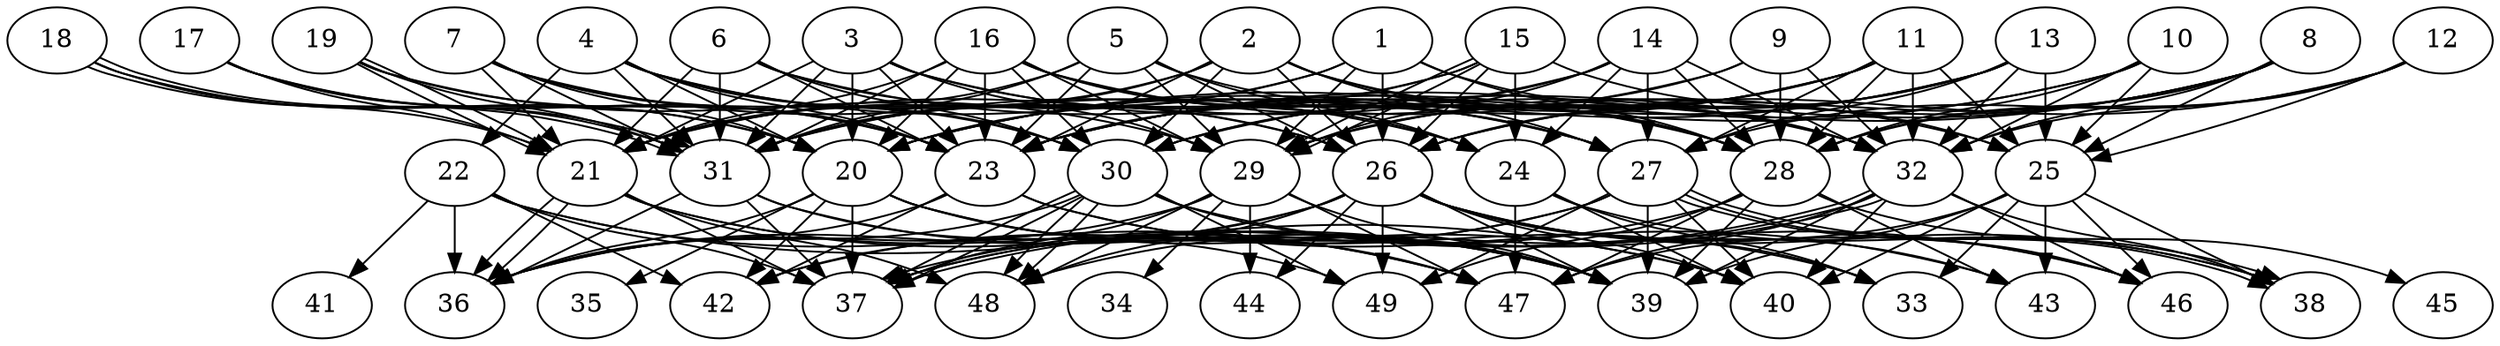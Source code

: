 // DAG (tier=3-complex, mode=compute, n=49, ccr=0.478, fat=0.825, density=0.791, regular=0.268, jump=0.235, mindata=1048576, maxdata=16777216)
// DAG automatically generated by daggen at Sun Aug 24 16:33:35 2025
// /home/ermia/Project/Environments/daggen/bin/daggen --dot --ccr 0.478 --fat 0.825 --regular 0.268 --density 0.791 --jump 0.235 --mindata 1048576 --maxdata 16777216 -n 49 
digraph G {
  1 [size="4311161011270729216", alpha="0.01", expect_size="2155580505635364608"]
  1 -> 21 [size ="1668685525680128"]
  1 -> 26 [size ="1668685525680128"]
  1 -> 28 [size ="1668685525680128"]
  1 -> 29 [size ="1668685525680128"]
  1 -> 31 [size ="1668685525680128"]
  1 -> 32 [size ="1668685525680128"]
  2 [size="2810047343815310", alpha="0.01", expect_size="1405023671907655"]
  2 -> 21 [size ="78239842172928"]
  2 -> 23 [size ="78239842172928"]
  2 -> 26 [size ="78239842172928"]
  2 -> 27 [size ="78239842172928"]
  2 -> 28 [size ="78239842172928"]
  2 -> 30 [size ="78239842172928"]
  2 -> 31 [size ="78239842172928"]
  2 -> 32 [size ="78239842172928"]
  3 [size="803286383196370894848", alpha="0.16", expect_size="401643191598185447424"]
  3 -> 20 [size ="691305889923072"]
  3 -> 21 [size ="691305889923072"]
  3 -> 23 [size ="691305889923072"]
  3 -> 27 [size ="691305889923072"]
  3 -> 29 [size ="691305889923072"]
  3 -> 31 [size ="691305889923072"]
  3 -> 32 [size ="691305889923072"]
  4 [size="2910635694070858240", alpha="0.10", expect_size="1455317847035429120"]
  4 -> 20 [size ="1280487666483200"]
  4 -> 22 [size ="1280487666483200"]
  4 -> 23 [size ="1280487666483200"]
  4 -> 26 [size ="1280487666483200"]
  4 -> 27 [size ="1280487666483200"]
  4 -> 30 [size ="1280487666483200"]
  4 -> 31 [size ="1280487666483200"]
  5 [size="152257789912120192", alpha="0.13", expect_size="76128894956060096"]
  5 -> 21 [size ="59756760793088"]
  5 -> 23 [size ="59756760793088"]
  5 -> 24 [size ="59756760793088"]
  5 -> 26 [size ="59756760793088"]
  5 -> 28 [size ="59756760793088"]
  5 -> 29 [size ="59756760793088"]
  5 -> 31 [size ="59756760793088"]
  6 [size="3527254124461680", alpha="0.13", expect_size="1763627062230840"]
  6 -> 21 [size ="64923832942592"]
  6 -> 23 [size ="64923832942592"]
  6 -> 26 [size ="64923832942592"]
  6 -> 28 [size ="64923832942592"]
  6 -> 30 [size ="64923832942592"]
  6 -> 31 [size ="64923832942592"]
  7 [size="51473561308355176", alpha="0.12", expect_size="25736780654177588"]
  7 -> 20 [size ="870014882152448"]
  7 -> 21 [size ="870014882152448"]
  7 -> 23 [size ="870014882152448"]
  7 -> 24 [size ="870014882152448"]
  7 -> 30 [size ="870014882152448"]
  7 -> 31 [size ="870014882152448"]
  8 [size="481540083480666176", alpha="0.03", expect_size="240770041740333088"]
  8 -> 23 [size ="247428376690688"]
  8 -> 25 [size ="247428376690688"]
  8 -> 26 [size ="247428376690688"]
  8 -> 28 [size ="247428376690688"]
  8 -> 29 [size ="247428376690688"]
  8 -> 30 [size ="247428376690688"]
  8 -> 32 [size ="247428376690688"]
  9 [size="567255590171989508096", alpha="0.12", expect_size="283627795085994754048"]
  9 -> 28 [size ="548204391170048"]
  9 -> 30 [size ="548204391170048"]
  9 -> 31 [size ="548204391170048"]
  9 -> 32 [size ="548204391170048"]
  10 [size="3266668211340312576000", alpha="0.08", expect_size="1633334105670156288000"]
  10 -> 20 [size ="1761272974540800"]
  10 -> 23 [size ="1761272974540800"]
  10 -> 25 [size ="1761272974540800"]
  10 -> 28 [size ="1761272974540800"]
  10 -> 32 [size ="1761272974540800"]
  11 [size="58589940539084912", alpha="0.11", expect_size="29294970269542456"]
  11 -> 20 [size ="1584817976115200"]
  11 -> 23 [size ="1584817976115200"]
  11 -> 25 [size ="1584817976115200"]
  11 -> 27 [size ="1584817976115200"]
  11 -> 28 [size ="1584817976115200"]
  11 -> 29 [size ="1584817976115200"]
  11 -> 30 [size ="1584817976115200"]
  11 -> 32 [size ="1584817976115200"]
  12 [size="434272644402256896", alpha="0.07", expect_size="217136322201128448"]
  12 -> 25 [size ="179670427369472"]
  12 -> 26 [size ="179670427369472"]
  12 -> 27 [size ="179670427369472"]
  12 -> 28 [size ="179670427369472"]
  12 -> 32 [size ="179670427369472"]
  13 [size="1792066557244622080", alpha="0.17", expect_size="896033278622311040"]
  13 -> 20 [size ="1324386929868800"]
  13 -> 23 [size ="1324386929868800"]
  13 -> 25 [size ="1324386929868800"]
  13 -> 26 [size ="1324386929868800"]
  13 -> 27 [size ="1324386929868800"]
  13 -> 29 [size ="1324386929868800"]
  13 -> 32 [size ="1324386929868800"]
  14 [size="113568316030134544", alpha="0.16", expect_size="56784158015067272"]
  14 -> 21 [size ="136509126606848"]
  14 -> 23 [size ="136509126606848"]
  14 -> 24 [size ="136509126606848"]
  14 -> 27 [size ="136509126606848"]
  14 -> 28 [size ="136509126606848"]
  14 -> 29 [size ="136509126606848"]
  14 -> 32 [size ="136509126606848"]
  15 [size="3701816164959076", alpha="0.08", expect_size="1850908082479538"]
  15 -> 20 [size ="60881463410688"]
  15 -> 24 [size ="60881463410688"]
  15 -> 25 [size ="60881463410688"]
  15 -> 26 [size ="60881463410688"]
  15 -> 29 [size ="60881463410688"]
  15 -> 29 [size ="60881463410688"]
  15 -> 31 [size ="60881463410688"]
  16 [size="1030526254493787488256", alpha="0.01", expect_size="515263127246893744128"]
  16 -> 20 [size ="816198941933568"]
  16 -> 21 [size ="816198941933568"]
  16 -> 23 [size ="816198941933568"]
  16 -> 24 [size ="816198941933568"]
  16 -> 25 [size ="816198941933568"]
  16 -> 27 [size ="816198941933568"]
  16 -> 29 [size ="816198941933568"]
  16 -> 30 [size ="816198941933568"]
  16 -> 31 [size ="816198941933568"]
  17 [size="3436266316234272256", alpha="0.14", expect_size="1718133158117136128"]
  17 -> 20 [size ="1503786505863168"]
  17 -> 21 [size ="1503786505863168"]
  17 -> 23 [size ="1503786505863168"]
  17 -> 31 [size ="1503786505863168"]
  18 [size="774956274734333952000", alpha="0.07", expect_size="387478137367166976000"]
  18 -> 20 [size ="674954949427200"]
  18 -> 21 [size ="674954949427200"]
  18 -> 31 [size ="674954949427200"]
  18 -> 31 [size ="674954949427200"]
  19 [size="1574029992496668928", alpha="0.00", expect_size="787014996248334464"]
  19 -> 21 [size ="1424225415987200"]
  19 -> 21 [size ="1424225415987200"]
  19 -> 23 [size ="1424225415987200"]
  19 -> 29 [size ="1424225415987200"]
  19 -> 31 [size ="1424225415987200"]
  20 [size="156014346717161216", alpha="0.17", expect_size="78007173358580608"]
  20 -> 35 [size ="57846800580608"]
  20 -> 36 [size ="57846800580608"]
  20 -> 37 [size ="57846800580608"]
  20 -> 39 [size ="57846800580608"]
  20 -> 40 [size ="57846800580608"]
  20 -> 42 [size ="57846800580608"]
  20 -> 47 [size ="57846800580608"]
  21 [size="416888450980237440", alpha="0.11", expect_size="208444225490118720"]
  21 -> 36 [size ="348987064320000"]
  21 -> 36 [size ="348987064320000"]
  21 -> 37 [size ="348987064320000"]
  21 -> 39 [size ="348987064320000"]
  21 -> 47 [size ="348987064320000"]
  21 -> 48 [size ="348987064320000"]
  22 [size="797988842285761036288", alpha="0.13", expect_size="398994421142880518144"]
  22 -> 36 [size ="688263174029312"]
  22 -> 37 [size ="688263174029312"]
  22 -> 40 [size ="688263174029312"]
  22 -> 41 [size ="688263174029312"]
  22 -> 42 [size ="688263174029312"]
  22 -> 47 [size ="688263174029312"]
  23 [size="6426419384769106", alpha="0.15", expect_size="3213209692384553"]
  23 -> 33 [size ="127787096604672"]
  23 -> 36 [size ="127787096604672"]
  23 -> 42 [size ="127787096604672"]
  23 -> 43 [size ="127787096604672"]
  24 [size="211439326494593440", alpha="0.20", expect_size="105719663247296720"]
  24 -> 33 [size ="122345842802688"]
  24 -> 38 [size ="122345842802688"]
  24 -> 40 [size ="122345842802688"]
  24 -> 47 [size ="122345842802688"]
  25 [size="7543157273487711", alpha="0.16", expect_size="3771578636743855"]
  25 -> 33 [size ="237060854120448"]
  25 -> 38 [size ="237060854120448"]
  25 -> 39 [size ="237060854120448"]
  25 -> 40 [size ="237060854120448"]
  25 -> 43 [size ="237060854120448"]
  25 -> 46 [size ="237060854120448"]
  25 -> 47 [size ="237060854120448"]
  26 [size="2666441362354488832", alpha="0.09", expect_size="1333220681177244416"]
  26 -> 33 [size ="1132276893089792"]
  26 -> 36 [size ="1132276893089792"]
  26 -> 38 [size ="1132276893089792"]
  26 -> 39 [size ="1132276893089792"]
  26 -> 40 [size ="1132276893089792"]
  26 -> 42 [size ="1132276893089792"]
  26 -> 43 [size ="1132276893089792"]
  26 -> 44 [size ="1132276893089792"]
  26 -> 46 [size ="1132276893089792"]
  26 -> 48 [size ="1132276893089792"]
  26 -> 49 [size ="1132276893089792"]
  27 [size="3067941373781999616", alpha="0.03", expect_size="1533970686890999808"]
  27 -> 37 [size ="16890973913088"]
  27 -> 38 [size ="16890973913088"]
  27 -> 38 [size ="16890973913088"]
  27 -> 39 [size ="16890973913088"]
  27 -> 40 [size ="16890973913088"]
  27 -> 42 [size ="16890973913088"]
  27 -> 46 [size ="16890973913088"]
  27 -> 49 [size ="16890973913088"]
  28 [size="50058934049495520", alpha="0.08", expect_size="25029467024747760"]
  28 -> 37 [size ="21879377100800"]
  28 -> 39 [size ="21879377100800"]
  28 -> 43 [size ="21879377100800"]
  28 -> 45 [size ="21879377100800"]
  28 -> 47 [size ="21879377100800"]
  28 -> 49 [size ="21879377100800"]
  29 [size="5456541416190480", alpha="0.14", expect_size="2728270708095240"]
  29 -> 34 [size ="114591874940928"]
  29 -> 36 [size ="114591874940928"]
  29 -> 37 [size ="114591874940928"]
  29 -> 39 [size ="114591874940928"]
  29 -> 44 [size ="114591874940928"]
  29 -> 47 [size ="114591874940928"]
  29 -> 48 [size ="114591874940928"]
  30 [size="4112537278200691032064", alpha="0.03", expect_size="2056268639100345516032"]
  30 -> 36 [size ="2053508723376128"]
  30 -> 37 [size ="2053508723376128"]
  30 -> 37 [size ="2053508723376128"]
  30 -> 39 [size ="2053508723376128"]
  30 -> 46 [size ="2053508723376128"]
  30 -> 48 [size ="2053508723376128"]
  30 -> 48 [size ="2053508723376128"]
  30 -> 49 [size ="2053508723376128"]
  31 [size="4447710308869341184", alpha="0.04", expect_size="2223855154434670592"]
  31 -> 36 [size ="21636199743488"]
  31 -> 37 [size ="21636199743488"]
  31 -> 39 [size ="21636199743488"]
  31 -> 49 [size ="21636199743488"]
  32 [size="4330816154479094272", alpha="0.04", expect_size="2165408077239547136"]
  32 -> 37 [size ="1919278915780608"]
  32 -> 37 [size ="1919278915780608"]
  32 -> 38 [size ="1919278915780608"]
  32 -> 39 [size ="1919278915780608"]
  32 -> 40 [size ="1919278915780608"]
  32 -> 46 [size ="1919278915780608"]
  32 -> 47 [size ="1919278915780608"]
  32 -> 48 [size ="1919278915780608"]
  33 [size="4189834981640951", alpha="0.16", expect_size="2094917490820475"]
  34 [size="1301415288927600771072", alpha="0.13", expect_size="650707644463800385536"]
  35 [size="295453598005137728", alpha="0.05", expect_size="147726799002568864"]
  36 [size="1265498717276998729728", alpha="0.16", expect_size="632749358638499364864"]
  37 [size="623991814935805952000", alpha="0.09", expect_size="311995907467902976000"]
  38 [size="2945085025051012497408", alpha="0.18", expect_size="1472542512525506248704"]
  39 [size="176940857336150368", alpha="0.02", expect_size="88470428668075184"]
  40 [size="123772910265459392", alpha="0.06", expect_size="61886455132729696"]
  41 [size="132701929920307168", alpha="0.16", expect_size="66350964960153584"]
  42 [size="459905146236623126528", alpha="0.12", expect_size="229952573118311563264"]
  43 [size="54919145655969513472", alpha="0.16", expect_size="27459572827984756736"]
  44 [size="2419401496769593344", alpha="0.10", expect_size="1209700748384796672"]
  45 [size="8931795003743305", alpha="0.17", expect_size="4465897501871652"]
  46 [size="66298919250405320", alpha="0.02", expect_size="33149459625202660"]
  47 [size="117299366988213888", alpha="0.03", expect_size="58649683494106944"]
  48 [size="3676416081782845", alpha="0.07", expect_size="1838208040891422"]
  49 [size="2176137427154894848000", alpha="0.04", expect_size="1088068713577447424000"]
}
